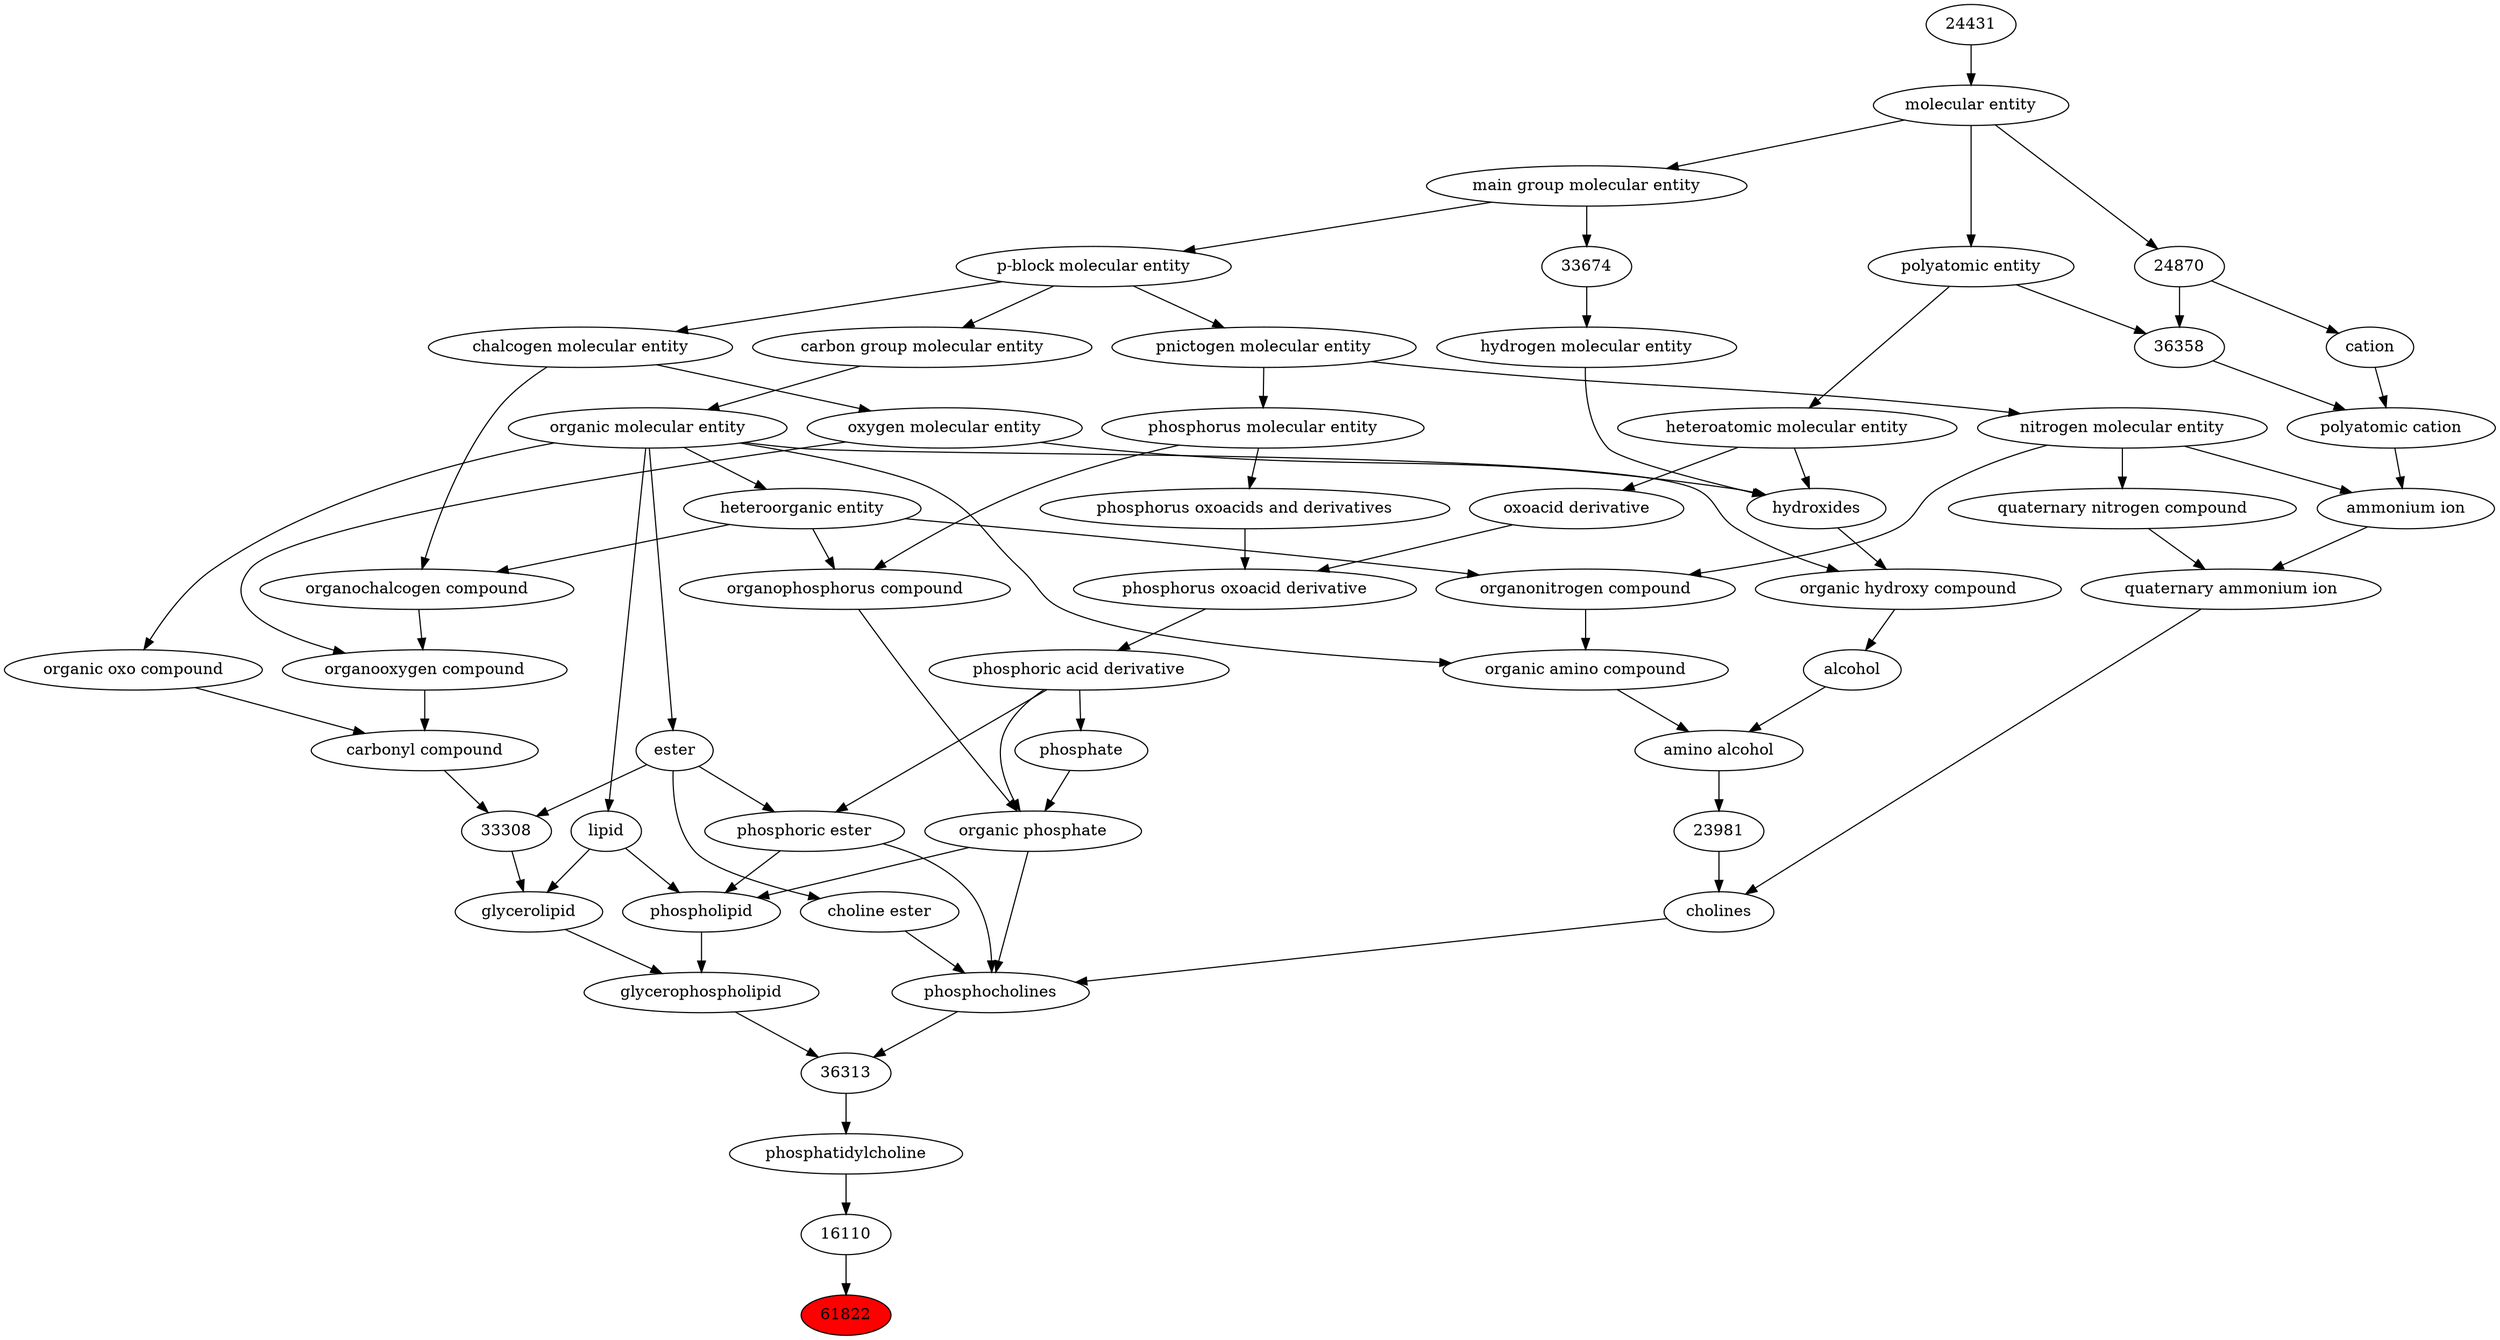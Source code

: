 digraph tree{ 
61822 [label="61822" fillcolor=red style=filled]
16110 -> 61822
16110 [label="16110"]
49183 -> 16110
49183 [label="phosphatidylcholine"]
36313 -> 49183
36313 [label="36313"]
36700 -> 36313
37739 -> 36313
36700 [label="phosphocholines"]
37734 -> 36700
23213 -> 36700
23217 -> 36700
25703 -> 36700
37739 [label="glycerophospholipid"]
35741 -> 37739
16247 -> 37739
37734 [label="phosphoric ester"]
26079 -> 37734
35701 -> 37734
23213 [label="choline ester"]
35701 -> 23213
23217 [label="cholines"]
35267 -> 23217
23981 -> 23217
25703 [label="organic phosphate"]
26079 -> 25703
25710 -> 25703
26020 -> 25703
35741 [label="glycerolipid"]
18059 -> 35741
33308 -> 35741
16247 [label="phospholipid"]
37734 -> 16247
25703 -> 16247
18059 -> 16247
26079 [label="phosphoric acid derivative"]
36359 -> 26079
35701 [label="ester"]
50860 -> 35701
35267 [label="quaternary ammonium ion"]
35274 -> 35267
26469 -> 35267
23981 [label="23981"]
22478 -> 23981
25710 [label="organophosphorus compound"]
33285 -> 25710
26082 -> 25710
26020 [label="phosphate"]
26079 -> 26020
18059 [label="lipid"]
50860 -> 18059
33308 [label="33308"]
36586 -> 33308
35701 -> 33308
36359 [label="phosphorus oxoacid derivative"]
33241 -> 36359
36360 -> 36359
50860 [label="organic molecular entity"]
33582 -> 50860
35274 [label="ammonium ion"]
51143 -> 35274
33702 -> 35274
26469 [label="quaternary nitrogen compound"]
51143 -> 26469
22478 [label="amino alcohol"]
50047 -> 22478
30879 -> 22478
33285 [label="heteroorganic entity"]
50860 -> 33285
26082 [label="phosphorus molecular entity"]
33302 -> 26082
36586 [label="carbonyl compound"]
36587 -> 36586
36963 -> 36586
33241 [label="oxoacid derivative"]
37577 -> 33241
36360 [label="phosphorus oxoacids and derivatives"]
26082 -> 36360
33582 [label="carbon group molecular entity"]
33675 -> 33582
51143 [label="nitrogen molecular entity"]
33302 -> 51143
33702 [label="polyatomic cation"]
36358 -> 33702
36916 -> 33702
50047 [label="organic amino compound"]
50860 -> 50047
35352 -> 50047
30879 [label="alcohol"]
33822 -> 30879
33302 [label="pnictogen molecular entity"]
33675 -> 33302
36587 [label="organic oxo compound"]
50860 -> 36587
36963 [label="organooxygen compound"]
36962 -> 36963
25806 -> 36963
37577 [label="heteroatomic molecular entity"]
36357 -> 37577
33675 [label="p-block molecular entity"]
33579 -> 33675
36358 [label="36358"]
36357 -> 36358
24870 -> 36358
36916 [label="cation"]
24870 -> 36916
35352 [label="organonitrogen compound"]
51143 -> 35352
33285 -> 35352
33822 [label="organic hydroxy compound"]
24651 -> 33822
50860 -> 33822
36962 [label="organochalcogen compound"]
33285 -> 36962
33304 -> 36962
25806 [label="oxygen molecular entity"]
33304 -> 25806
36357 [label="polyatomic entity"]
23367 -> 36357
33579 [label="main group molecular entity"]
23367 -> 33579
24870 [label="24870"]
23367 -> 24870
24651 [label="hydroxides"]
25806 -> 24651
33608 -> 24651
37577 -> 24651
33304 [label="chalcogen molecular entity"]
33675 -> 33304
23367 [label="molecular entity"]
24431 -> 23367
33608 [label="hydrogen molecular entity"]
33674 -> 33608
24431 [label="24431"]
33674 [label="33674"]
33579 -> 33674
}